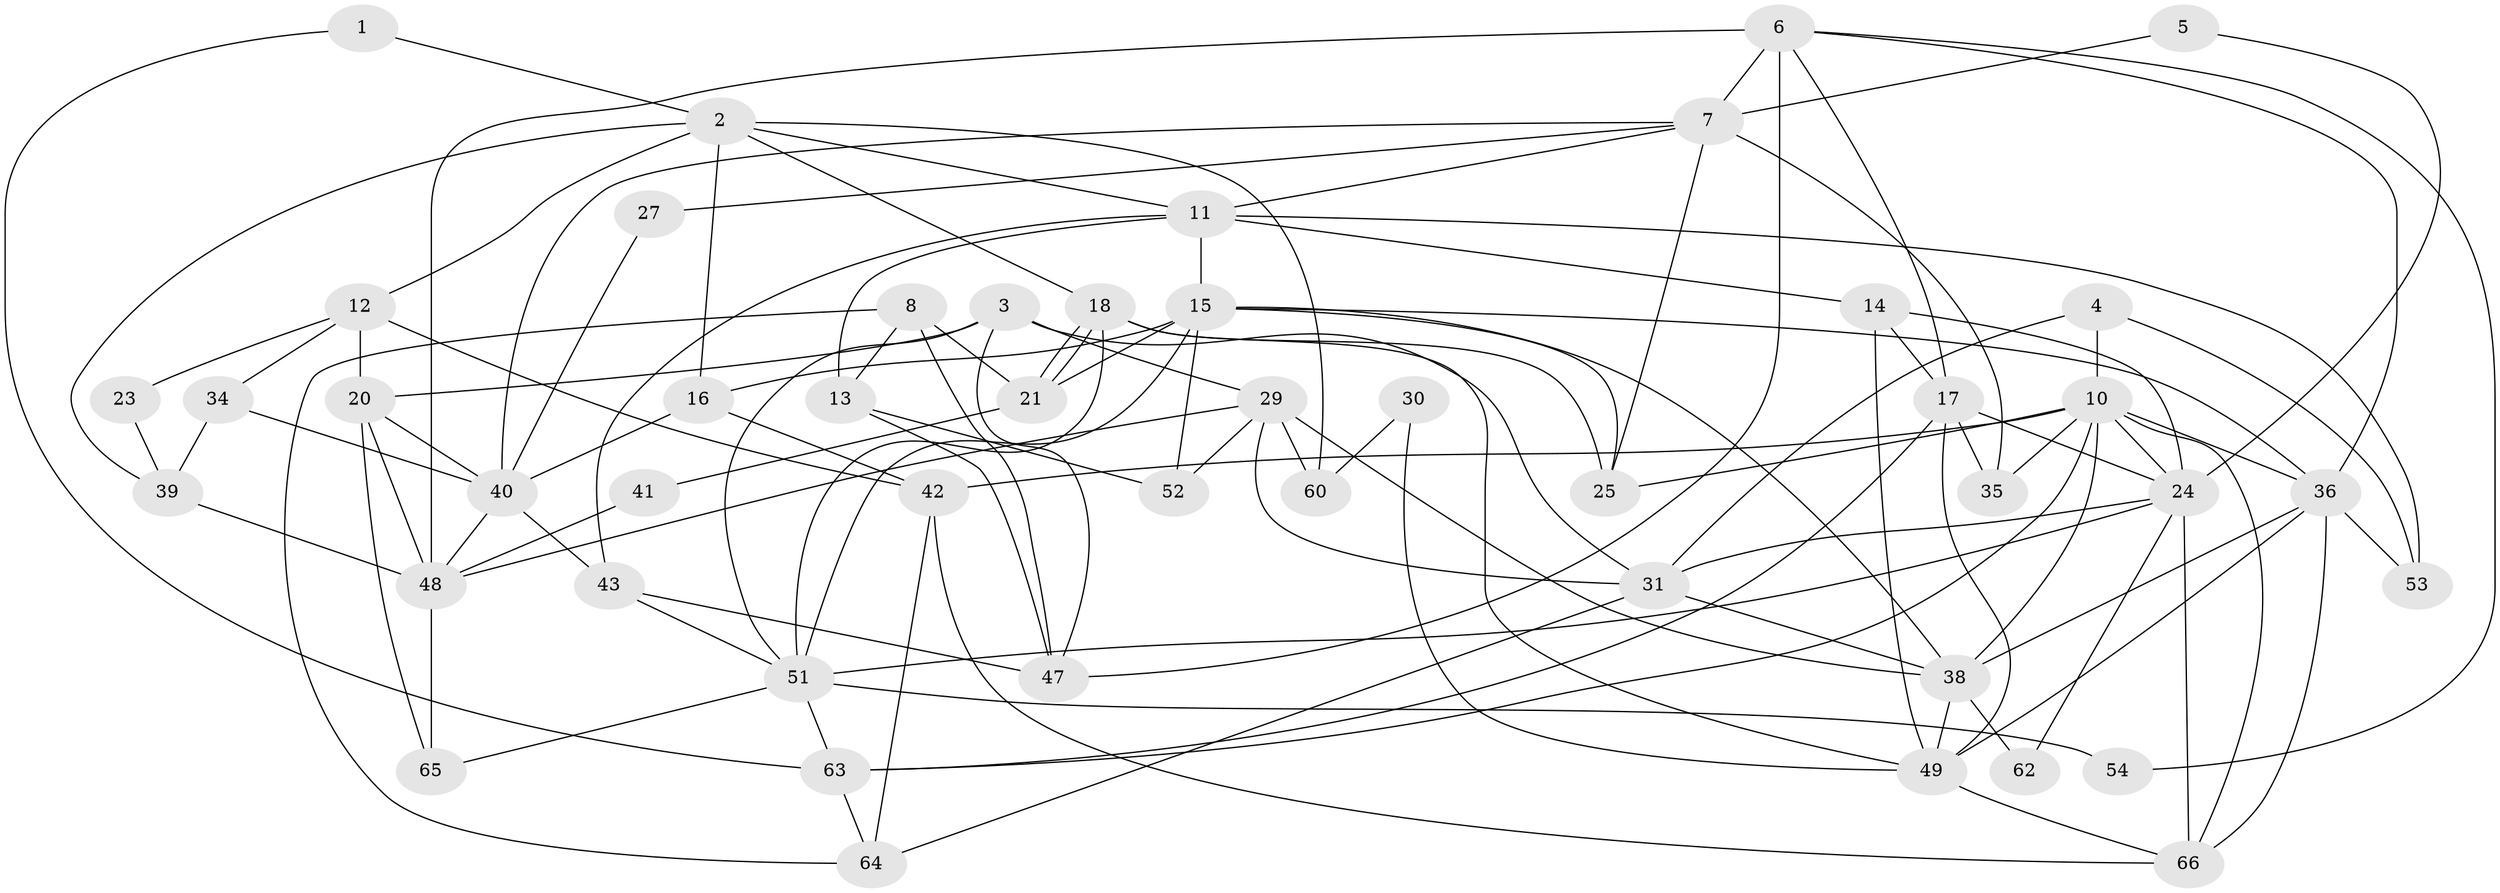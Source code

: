 // Generated by graph-tools (version 1.1) at 2025/52/02/27/25 19:52:03]
// undirected, 48 vertices, 114 edges
graph export_dot {
graph [start="1"]
  node [color=gray90,style=filled];
  1;
  2 [super="+26"];
  3;
  4;
  5;
  6 [super="+9"];
  7 [super="+50"];
  8 [super="+22"];
  10 [super="+59"];
  11 [super="+58"];
  12 [super="+19"];
  13;
  14 [super="+44"];
  15 [super="+61"];
  16 [super="+55"];
  17 [super="+45"];
  18 [super="+32"];
  20;
  21 [super="+28"];
  23;
  24 [super="+57"];
  25;
  27;
  29 [super="+33"];
  30;
  31 [super="+37"];
  34;
  35 [super="+68"];
  36 [super="+46"];
  38 [super="+67"];
  39;
  40;
  41;
  42;
  43;
  47;
  48;
  49 [super="+56"];
  51 [super="+69"];
  52;
  53;
  54;
  60;
  62;
  63;
  64;
  65;
  66;
  1 -- 63;
  1 -- 2;
  2 -- 18;
  2 -- 39;
  2 -- 16;
  2 -- 60;
  2 -- 12;
  2 -- 11;
  3 -- 20;
  3 -- 29;
  3 -- 47;
  3 -- 31;
  3 -- 51;
  4 -- 53;
  4 -- 31;
  4 -- 10;
  5 -- 24;
  5 -- 7;
  6 -- 48 [weight=2];
  6 -- 47;
  6 -- 36;
  6 -- 54;
  6 -- 7;
  6 -- 17;
  7 -- 40;
  7 -- 35;
  7 -- 25;
  7 -- 27;
  7 -- 11;
  8 -- 64;
  8 -- 21;
  8 -- 13;
  8 -- 47;
  10 -- 25;
  10 -- 38;
  10 -- 42;
  10 -- 66;
  10 -- 35;
  10 -- 36;
  10 -- 24;
  10 -- 63;
  11 -- 43;
  11 -- 53;
  11 -- 15;
  11 -- 14;
  11 -- 13;
  12 -- 34;
  12 -- 20;
  12 -- 42;
  12 -- 23;
  13 -- 52;
  13 -- 47;
  14 -- 17;
  14 -- 24;
  14 -- 49;
  15 -- 52;
  15 -- 21;
  15 -- 16;
  15 -- 51;
  15 -- 36;
  15 -- 25;
  15 -- 38;
  16 -- 42;
  16 -- 40;
  17 -- 63;
  17 -- 35;
  17 -- 24;
  17 -- 49;
  18 -- 21;
  18 -- 21;
  18 -- 25;
  18 -- 51;
  18 -- 49;
  20 -- 48;
  20 -- 65;
  20 -- 40;
  21 -- 41;
  23 -- 39;
  24 -- 51;
  24 -- 66;
  24 -- 62;
  24 -- 31;
  27 -- 40;
  29 -- 52;
  29 -- 48;
  29 -- 38;
  29 -- 60;
  29 -- 31;
  30 -- 60;
  30 -- 49;
  31 -- 64;
  31 -- 38;
  34 -- 40;
  34 -- 39;
  36 -- 49;
  36 -- 66;
  36 -- 53;
  36 -- 38;
  38 -- 62;
  38 -- 49;
  39 -- 48;
  40 -- 48;
  40 -- 43;
  41 -- 48;
  42 -- 64;
  42 -- 66;
  43 -- 47;
  43 -- 51;
  48 -- 65;
  49 -- 66;
  51 -- 54;
  51 -- 65;
  51 -- 63;
  63 -- 64;
}
